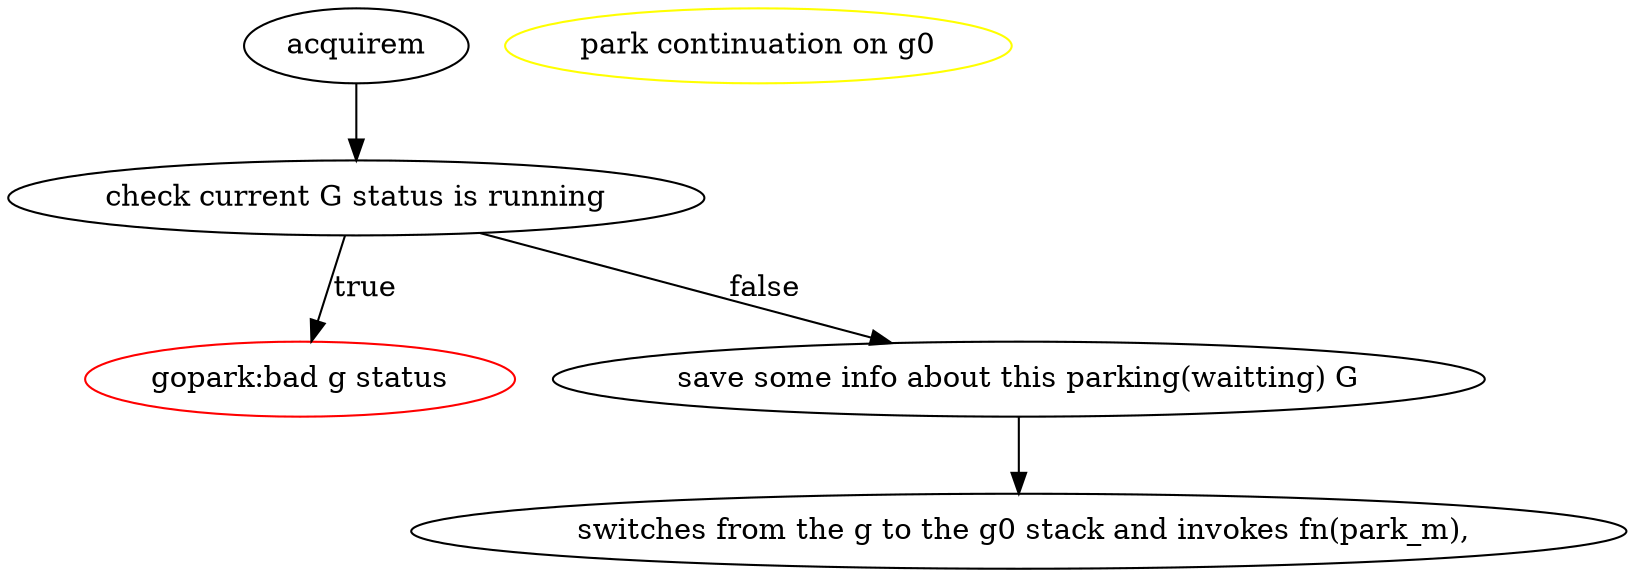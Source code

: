 digraph gopark {
    checkgpstatus [label="check current G status is running"]
    acquirem -> checkgpstatus
    throw [color="red", label="gopark:bad g status"]
    checkgpstatus -> throw [label="true"]
    saveTheInfoToCurM [label="save some info about this parking(waitting) G"]
    checkgpstatus-> saveTheInfoToCurM [label="false"]
    mcall [label=" switches from the g to the g0 stack and invokes fn(park_m),"]
    saveTheInfoToCurM -> mcall
    park_m [color="yellow", label="park continuation on g0"]
}